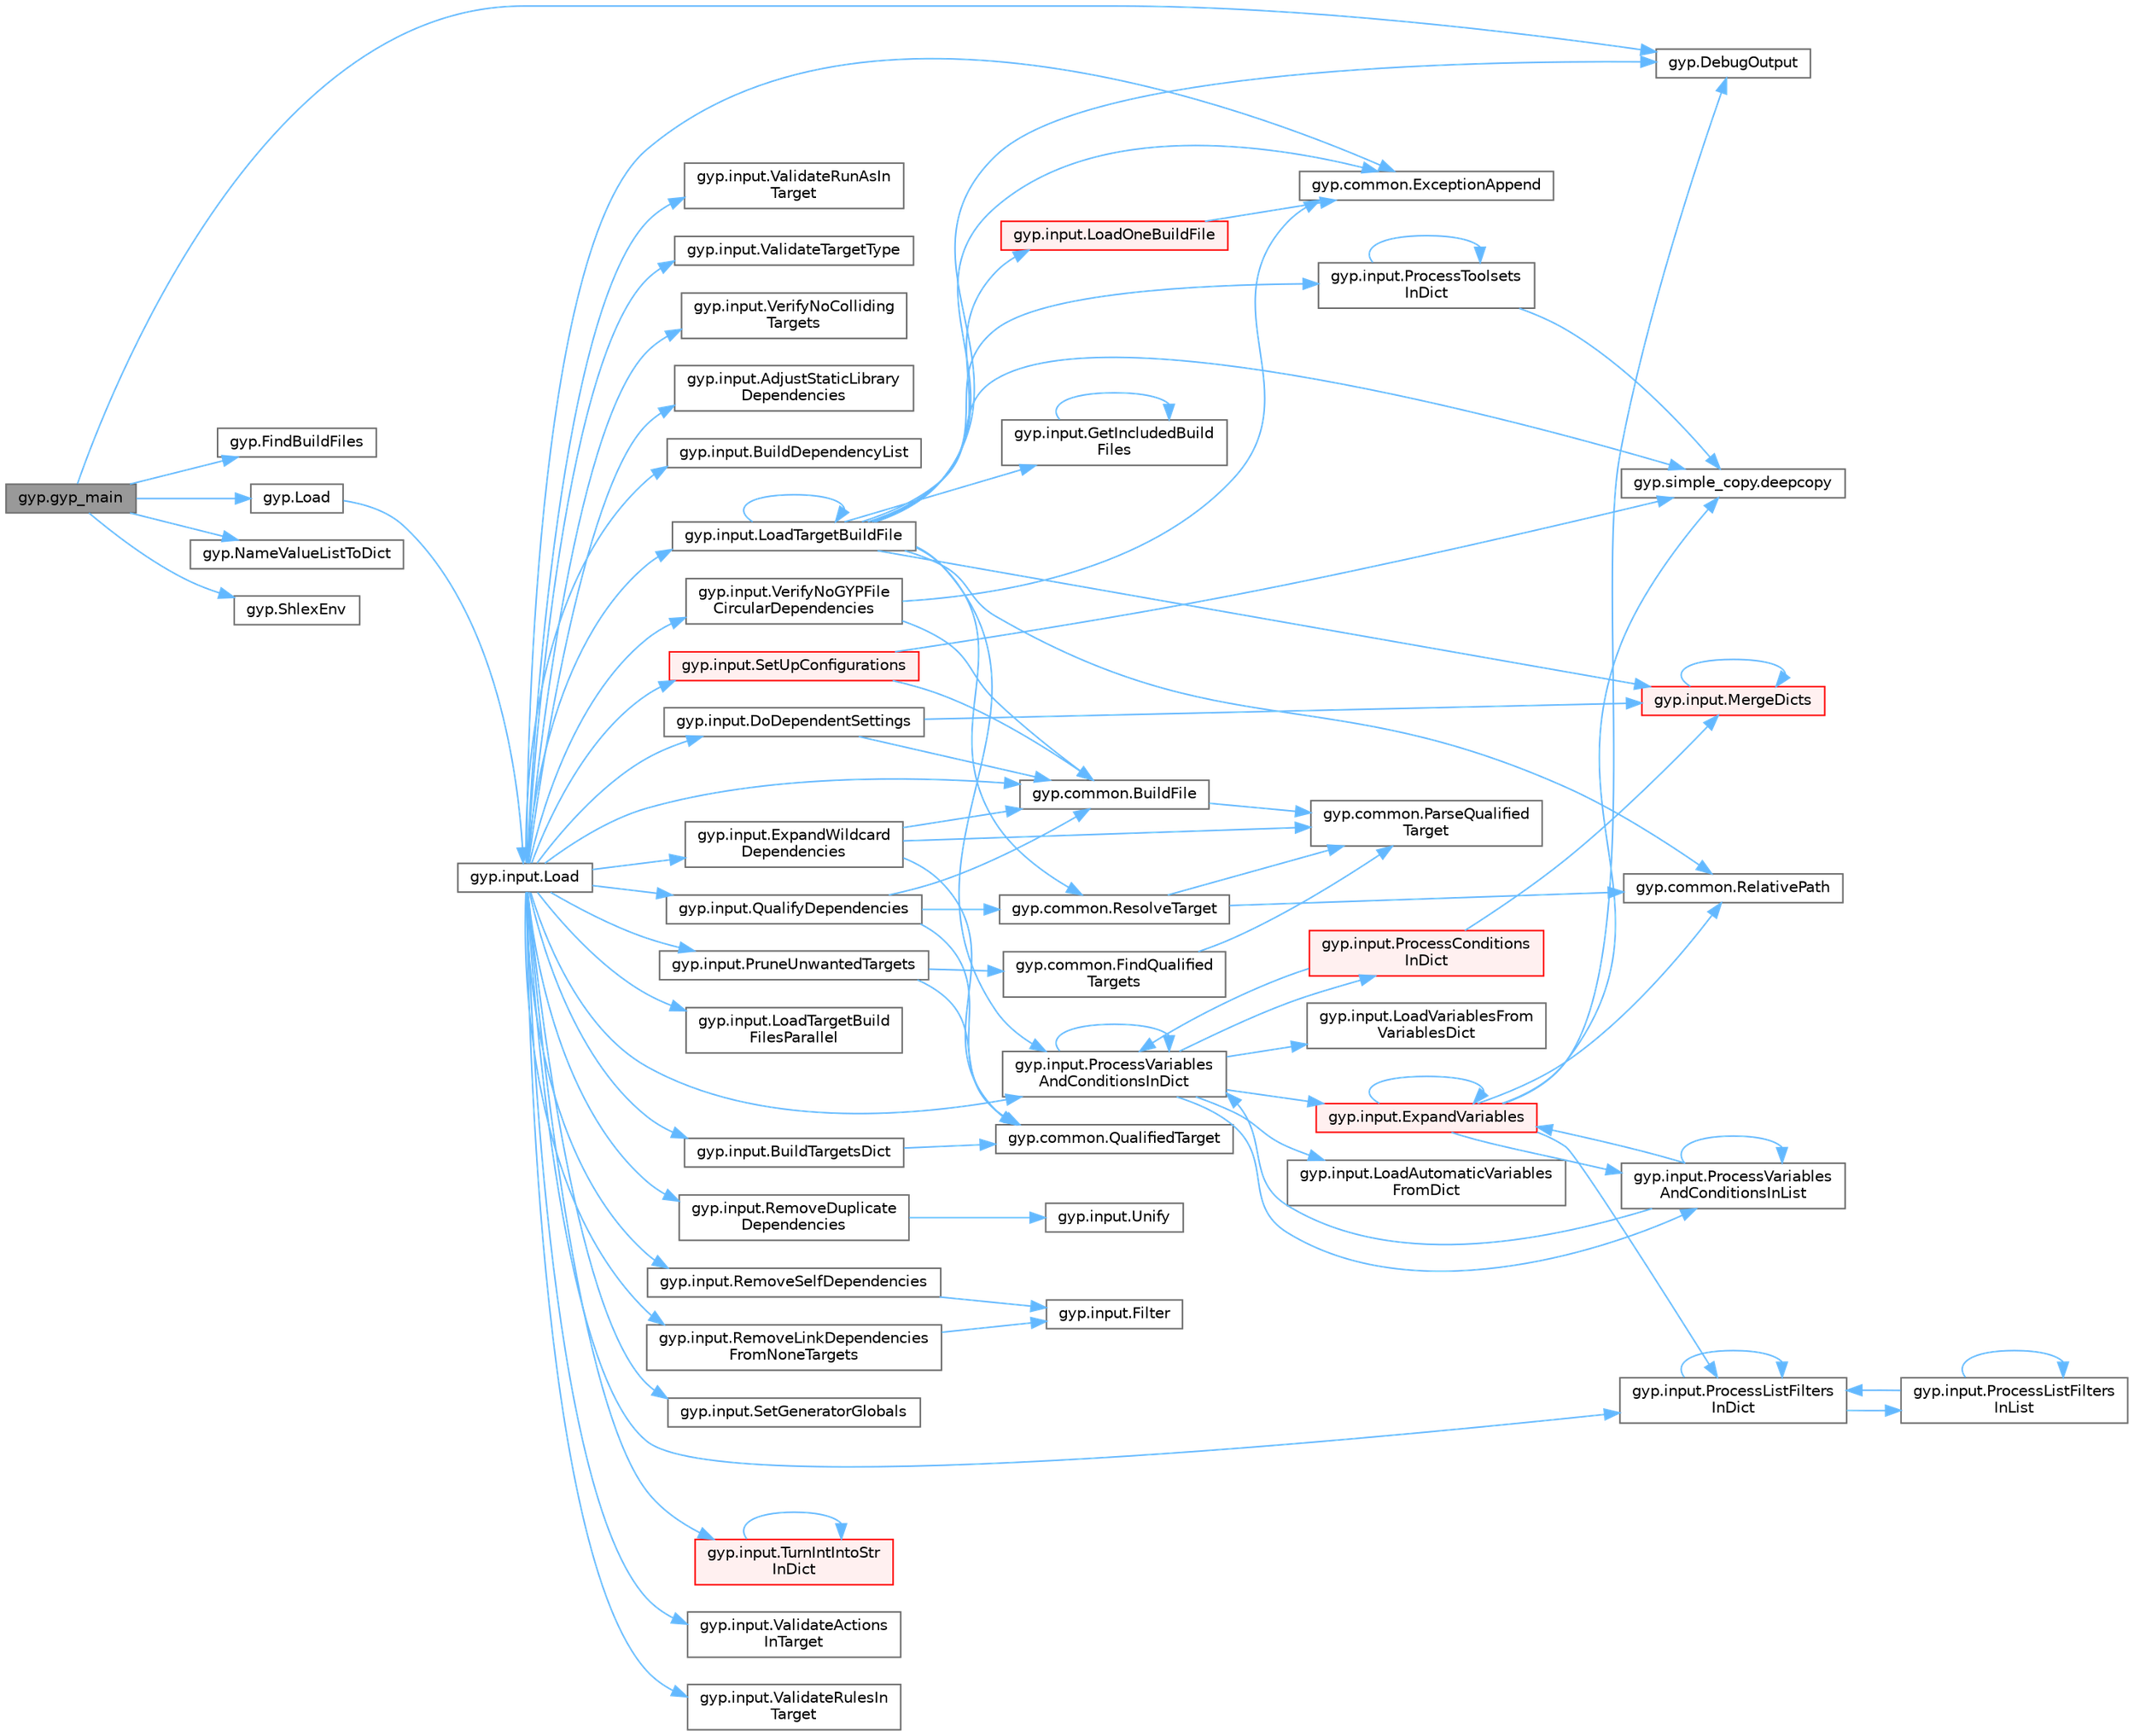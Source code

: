 digraph "gyp.gyp_main"
{
 // LATEX_PDF_SIZE
  bgcolor="transparent";
  edge [fontname=Helvetica,fontsize=10,labelfontname=Helvetica,labelfontsize=10];
  node [fontname=Helvetica,fontsize=10,shape=box,height=0.2,width=0.4];
  rankdir="LR";
  Node1 [id="Node000001",label="gyp.gyp_main",height=0.2,width=0.4,color="gray40", fillcolor="grey60", style="filled", fontcolor="black",tooltip=" "];
  Node1 -> Node2 [id="edge1_Node000001_Node000002",color="steelblue1",style="solid",tooltip=" "];
  Node2 [id="Node000002",label="gyp.DebugOutput",height=0.2,width=0.4,color="grey40", fillcolor="white", style="filled",URL="$namespacegyp.html#a92df811c956a9b18a53c898b5081f1ed",tooltip=" "];
  Node1 -> Node3 [id="edge2_Node000001_Node000003",color="steelblue1",style="solid",tooltip=" "];
  Node3 [id="Node000003",label="gyp.FindBuildFiles",height=0.2,width=0.4,color="grey40", fillcolor="white", style="filled",URL="$namespacegyp.html#a274528c08bff928d1c6750065601b92b",tooltip=" "];
  Node1 -> Node4 [id="edge3_Node000001_Node000004",color="steelblue1",style="solid",tooltip=" "];
  Node4 [id="Node000004",label="gyp.Load",height=0.2,width=0.4,color="grey40", fillcolor="white", style="filled",URL="$namespacegyp.html#a0bc64fed18f77300277d691e72844798",tooltip=" "];
  Node4 -> Node5 [id="edge4_Node000004_Node000005",color="steelblue1",style="solid",tooltip=" "];
  Node5 [id="Node000005",label="gyp.input.Load",height=0.2,width=0.4,color="grey40", fillcolor="white", style="filled",URL="$namespacegyp_1_1input.html#ad90e79d4281c183f60968ae564a1a8b7",tooltip=" "];
  Node5 -> Node6 [id="edge5_Node000005_Node000006",color="steelblue1",style="solid",tooltip=" "];
  Node6 [id="Node000006",label="gyp.input.AdjustStaticLibrary\lDependencies",height=0.2,width=0.4,color="grey40", fillcolor="white", style="filled",URL="$namespacegyp_1_1input.html#a19d59d93bc564e31e37202c05c83cdd9",tooltip=" "];
  Node5 -> Node7 [id="edge6_Node000005_Node000007",color="steelblue1",style="solid",tooltip=" "];
  Node7 [id="Node000007",label="gyp.input.BuildDependencyList",height=0.2,width=0.4,color="grey40", fillcolor="white", style="filled",URL="$namespacegyp_1_1input.html#ad83fb845f35095b4963a23fc4fd68d70",tooltip=" "];
  Node5 -> Node8 [id="edge7_Node000005_Node000008",color="steelblue1",style="solid",tooltip=" "];
  Node8 [id="Node000008",label="gyp.common.BuildFile",height=0.2,width=0.4,color="grey40", fillcolor="white", style="filled",URL="$namespacegyp_1_1common.html#a07c15710a1e349c4f75efb69406be2f1",tooltip=" "];
  Node8 -> Node9 [id="edge8_Node000008_Node000009",color="steelblue1",style="solid",tooltip=" "];
  Node9 [id="Node000009",label="gyp.common.ParseQualified\lTarget",height=0.2,width=0.4,color="grey40", fillcolor="white", style="filled",URL="$namespacegyp_1_1common.html#a51180f038e57ff79c30f6231d1d7958f",tooltip=" "];
  Node5 -> Node10 [id="edge9_Node000005_Node000010",color="steelblue1",style="solid",tooltip=" "];
  Node10 [id="Node000010",label="gyp.input.BuildTargetsDict",height=0.2,width=0.4,color="grey40", fillcolor="white", style="filled",URL="$namespacegyp_1_1input.html#a5a89f6bc512f82d407517a408110d138",tooltip=" "];
  Node10 -> Node11 [id="edge10_Node000010_Node000011",color="steelblue1",style="solid",tooltip=" "];
  Node11 [id="Node000011",label="gyp.common.QualifiedTarget",height=0.2,width=0.4,color="grey40", fillcolor="white", style="filled",URL="$namespacegyp_1_1common.html#a24688c0cf90537af3efa42115befe64b",tooltip=" "];
  Node5 -> Node12 [id="edge11_Node000005_Node000012",color="steelblue1",style="solid",tooltip=" "];
  Node12 [id="Node000012",label="gyp.input.DoDependentSettings",height=0.2,width=0.4,color="grey40", fillcolor="white", style="filled",URL="$namespacegyp_1_1input.html#a531a70d9af9b58523bd2c9c5597689ed",tooltip=" "];
  Node12 -> Node8 [id="edge12_Node000012_Node000008",color="steelblue1",style="solid",tooltip=" "];
  Node12 -> Node13 [id="edge13_Node000012_Node000013",color="steelblue1",style="solid",tooltip=" "];
  Node13 [id="Node000013",label="gyp.input.MergeDicts",height=0.2,width=0.4,color="red", fillcolor="#FFF0F0", style="filled",URL="$namespacegyp_1_1input.html#a6bfd0551004401096665308f59ddf5b8",tooltip=" "];
  Node13 -> Node13 [id="edge14_Node000013_Node000013",color="steelblue1",style="solid",tooltip=" "];
  Node5 -> Node18 [id="edge15_Node000005_Node000018",color="steelblue1",style="solid",tooltip=" "];
  Node18 [id="Node000018",label="gyp.common.ExceptionAppend",height=0.2,width=0.4,color="grey40", fillcolor="white", style="filled",URL="$namespacegyp_1_1common.html#ae6fb1d829b57935daeda1b046ca11ccc",tooltip=" "];
  Node5 -> Node19 [id="edge16_Node000005_Node000019",color="steelblue1",style="solid",tooltip=" "];
  Node19 [id="Node000019",label="gyp.input.ExpandWildcard\lDependencies",height=0.2,width=0.4,color="grey40", fillcolor="white", style="filled",URL="$namespacegyp_1_1input.html#a3f362ea0d06ec67664512379bd83080f",tooltip=" "];
  Node19 -> Node8 [id="edge17_Node000019_Node000008",color="steelblue1",style="solid",tooltip=" "];
  Node19 -> Node9 [id="edge18_Node000019_Node000009",color="steelblue1",style="solid",tooltip=" "];
  Node19 -> Node11 [id="edge19_Node000019_Node000011",color="steelblue1",style="solid",tooltip=" "];
  Node5 -> Node20 [id="edge20_Node000005_Node000020",color="steelblue1",style="solid",tooltip=" "];
  Node20 [id="Node000020",label="gyp.input.LoadTargetBuildFile",height=0.2,width=0.4,color="grey40", fillcolor="white", style="filled",URL="$namespacegyp_1_1input.html#a38b92f970d0c3fd3dc46270551165908",tooltip=" "];
  Node20 -> Node2 [id="edge21_Node000020_Node000002",color="steelblue1",style="solid",tooltip=" "];
  Node20 -> Node21 [id="edge22_Node000020_Node000021",color="steelblue1",style="solid",tooltip=" "];
  Node21 [id="Node000021",label="gyp.simple_copy.deepcopy",height=0.2,width=0.4,color="grey40", fillcolor="white", style="filled",URL="$namespacegyp_1_1simple__copy.html#a3a653abcf47a8146bca8e79c1e024ac8",tooltip=" "];
  Node20 -> Node18 [id="edge23_Node000020_Node000018",color="steelblue1",style="solid",tooltip=" "];
  Node20 -> Node22 [id="edge24_Node000020_Node000022",color="steelblue1",style="solid",tooltip=" "];
  Node22 [id="Node000022",label="gyp.input.GetIncludedBuild\lFiles",height=0.2,width=0.4,color="grey40", fillcolor="white", style="filled",URL="$namespacegyp_1_1input.html#a1353995acda55a608fe4e8b95c2ff2b5",tooltip=" "];
  Node22 -> Node22 [id="edge25_Node000022_Node000022",color="steelblue1",style="solid",tooltip=" "];
  Node20 -> Node23 [id="edge26_Node000020_Node000023",color="steelblue1",style="solid",tooltip=" "];
  Node23 [id="Node000023",label="gyp.input.LoadOneBuildFile",height=0.2,width=0.4,color="red", fillcolor="#FFF0F0", style="filled",URL="$namespacegyp_1_1input.html#ab16a9d5aeacfaccf537a0080d9979049",tooltip=" "];
  Node23 -> Node18 [id="edge27_Node000023_Node000018",color="steelblue1",style="solid",tooltip=" "];
  Node20 -> Node20 [id="edge28_Node000020_Node000020",color="steelblue1",style="solid",tooltip=" "];
  Node20 -> Node13 [id="edge29_Node000020_Node000013",color="steelblue1",style="solid",tooltip=" "];
  Node20 -> Node28 [id="edge30_Node000020_Node000028",color="steelblue1",style="solid",tooltip=" "];
  Node28 [id="Node000028",label="gyp.input.ProcessToolsets\lInDict",height=0.2,width=0.4,color="grey40", fillcolor="white", style="filled",URL="$namespacegyp_1_1input.html#a3b2e5b4ccc3bd60e17f8e4a6168f1abd",tooltip=" "];
  Node28 -> Node21 [id="edge31_Node000028_Node000021",color="steelblue1",style="solid",tooltip=" "];
  Node28 -> Node28 [id="edge32_Node000028_Node000028",color="steelblue1",style="solid",tooltip=" "];
  Node20 -> Node29 [id="edge33_Node000020_Node000029",color="steelblue1",style="solid",tooltip=" "];
  Node29 [id="Node000029",label="gyp.input.ProcessVariables\lAndConditionsInDict",height=0.2,width=0.4,color="grey40", fillcolor="white", style="filled",URL="$namespacegyp_1_1input.html#a320a7bb6191244f384cafe414b535bce",tooltip=" "];
  Node29 -> Node30 [id="edge34_Node000029_Node000030",color="steelblue1",style="solid",tooltip=" "];
  Node30 [id="Node000030",label="gyp.input.ExpandVariables",height=0.2,width=0.4,color="red", fillcolor="#FFF0F0", style="filled",URL="$namespacegyp_1_1input.html#a5a76133b36dc35144a6a0aa73c3eb6b1",tooltip=" "];
  Node30 -> Node2 [id="edge35_Node000030_Node000002",color="steelblue1",style="solid",tooltip=" "];
  Node30 -> Node21 [id="edge36_Node000030_Node000021",color="steelblue1",style="solid",tooltip=" "];
  Node30 -> Node30 [id="edge37_Node000030_Node000030",color="steelblue1",style="solid",tooltip=" "];
  Node30 -> Node37 [id="edge38_Node000030_Node000037",color="steelblue1",style="solid",tooltip=" "];
  Node37 [id="Node000037",label="gyp.input.ProcessListFilters\lInDict",height=0.2,width=0.4,color="grey40", fillcolor="white", style="filled",URL="$namespacegyp_1_1input.html#a469834203ff85e9aef0918638ee2ce13",tooltip=" "];
  Node37 -> Node37 [id="edge39_Node000037_Node000037",color="steelblue1",style="solid",tooltip=" "];
  Node37 -> Node38 [id="edge40_Node000037_Node000038",color="steelblue1",style="solid",tooltip=" "];
  Node38 [id="Node000038",label="gyp.input.ProcessListFilters\lInList",height=0.2,width=0.4,color="grey40", fillcolor="white", style="filled",URL="$namespacegyp_1_1input.html#a27111db2b2c973fc20b99e5df05f790c",tooltip=" "];
  Node38 -> Node37 [id="edge41_Node000038_Node000037",color="steelblue1",style="solid",tooltip=" "];
  Node38 -> Node38 [id="edge42_Node000038_Node000038",color="steelblue1",style="solid",tooltip=" "];
  Node30 -> Node39 [id="edge43_Node000030_Node000039",color="steelblue1",style="solid",tooltip=" "];
  Node39 [id="Node000039",label="gyp.input.ProcessVariables\lAndConditionsInList",height=0.2,width=0.4,color="grey40", fillcolor="white", style="filled",URL="$namespacegyp_1_1input.html#a87eefb82a85e2ad2143a865f42458f50",tooltip=" "];
  Node39 -> Node30 [id="edge44_Node000039_Node000030",color="steelblue1",style="solid",tooltip=" "];
  Node39 -> Node29 [id="edge45_Node000039_Node000029",color="steelblue1",style="solid",tooltip=" "];
  Node39 -> Node39 [id="edge46_Node000039_Node000039",color="steelblue1",style="solid",tooltip=" "];
  Node30 -> Node16 [id="edge47_Node000030_Node000016",color="steelblue1",style="solid",tooltip=" "];
  Node16 [id="Node000016",label="gyp.common.RelativePath",height=0.2,width=0.4,color="grey40", fillcolor="white", style="filled",URL="$namespacegyp_1_1common.html#a8533ebdd9774c22ee7f7450c54239796",tooltip=" "];
  Node29 -> Node42 [id="edge48_Node000029_Node000042",color="steelblue1",style="solid",tooltip=" "];
  Node42 [id="Node000042",label="gyp.input.LoadAutomaticVariables\lFromDict",height=0.2,width=0.4,color="grey40", fillcolor="white", style="filled",URL="$namespacegyp_1_1input.html#aa405b0fde1edea8931dbe53d6c57fd8b",tooltip=" "];
  Node29 -> Node43 [id="edge49_Node000029_Node000043",color="steelblue1",style="solid",tooltip=" "];
  Node43 [id="Node000043",label="gyp.input.LoadVariablesFrom\lVariablesDict",height=0.2,width=0.4,color="grey40", fillcolor="white", style="filled",URL="$namespacegyp_1_1input.html#a4a5a6d38ec3d3a1fde50604e53eed850",tooltip=" "];
  Node29 -> Node44 [id="edge50_Node000029_Node000044",color="steelblue1",style="solid",tooltip=" "];
  Node44 [id="Node000044",label="gyp.input.ProcessConditions\lInDict",height=0.2,width=0.4,color="red", fillcolor="#FFF0F0", style="filled",URL="$namespacegyp_1_1input.html#ae8e415a4784b37bae55b0d6660d956ee",tooltip=" "];
  Node44 -> Node13 [id="edge51_Node000044_Node000013",color="steelblue1",style="solid",tooltip=" "];
  Node44 -> Node29 [id="edge52_Node000044_Node000029",color="steelblue1",style="solid",tooltip=" "];
  Node29 -> Node29 [id="edge53_Node000029_Node000029",color="steelblue1",style="solid",tooltip=" "];
  Node29 -> Node39 [id="edge54_Node000029_Node000039",color="steelblue1",style="solid",tooltip=" "];
  Node20 -> Node16 [id="edge55_Node000020_Node000016",color="steelblue1",style="solid",tooltip=" "];
  Node20 -> Node47 [id="edge56_Node000020_Node000047",color="steelblue1",style="solid",tooltip=" "];
  Node47 [id="Node000047",label="gyp.common.ResolveTarget",height=0.2,width=0.4,color="grey40", fillcolor="white", style="filled",URL="$namespacegyp_1_1common.html#ad4fc9c35869c8abe1a3a0dc5e42c5263",tooltip=" "];
  Node47 -> Node9 [id="edge57_Node000047_Node000009",color="steelblue1",style="solid",tooltip=" "];
  Node47 -> Node16 [id="edge58_Node000047_Node000016",color="steelblue1",style="solid",tooltip=" "];
  Node5 -> Node48 [id="edge59_Node000005_Node000048",color="steelblue1",style="solid",tooltip=" "];
  Node48 [id="Node000048",label="gyp.input.LoadTargetBuild\lFilesParallel",height=0.2,width=0.4,color="grey40", fillcolor="white", style="filled",URL="$namespacegyp_1_1input.html#aba8295450e4ec4ea87286ad1d9df2505",tooltip=" "];
  Node5 -> Node37 [id="edge60_Node000005_Node000037",color="steelblue1",style="solid",tooltip=" "];
  Node5 -> Node29 [id="edge61_Node000005_Node000029",color="steelblue1",style="solid",tooltip=" "];
  Node5 -> Node49 [id="edge62_Node000005_Node000049",color="steelblue1",style="solid",tooltip=" "];
  Node49 [id="Node000049",label="gyp.input.PruneUnwantedTargets",height=0.2,width=0.4,color="grey40", fillcolor="white", style="filled",URL="$namespacegyp_1_1input.html#a7c021a003a29eeecfa1eede51ab5424f",tooltip=" "];
  Node49 -> Node50 [id="edge63_Node000049_Node000050",color="steelblue1",style="solid",tooltip=" "];
  Node50 [id="Node000050",label="gyp.common.FindQualified\lTargets",height=0.2,width=0.4,color="grey40", fillcolor="white", style="filled",URL="$namespacegyp_1_1common.html#a6cf89010e0d5468d04c1f7f7fb42ead4",tooltip=" "];
  Node50 -> Node9 [id="edge64_Node000050_Node000009",color="steelblue1",style="solid",tooltip=" "];
  Node49 -> Node11 [id="edge65_Node000049_Node000011",color="steelblue1",style="solid",tooltip=" "];
  Node5 -> Node51 [id="edge66_Node000005_Node000051",color="steelblue1",style="solid",tooltip=" "];
  Node51 [id="Node000051",label="gyp.input.QualifyDependencies",height=0.2,width=0.4,color="grey40", fillcolor="white", style="filled",URL="$namespacegyp_1_1input.html#acfaca16c813b04b527cda45e51f15b36",tooltip=" "];
  Node51 -> Node8 [id="edge67_Node000051_Node000008",color="steelblue1",style="solid",tooltip=" "];
  Node51 -> Node11 [id="edge68_Node000051_Node000011",color="steelblue1",style="solid",tooltip=" "];
  Node51 -> Node47 [id="edge69_Node000051_Node000047",color="steelblue1",style="solid",tooltip=" "];
  Node5 -> Node52 [id="edge70_Node000005_Node000052",color="steelblue1",style="solid",tooltip=" "];
  Node52 [id="Node000052",label="gyp.input.RemoveDuplicate\lDependencies",height=0.2,width=0.4,color="grey40", fillcolor="white", style="filled",URL="$namespacegyp_1_1input.html#a9fe2eafbf4dcef92a9c5eb19377c3e41",tooltip=" "];
  Node52 -> Node53 [id="edge71_Node000052_Node000053",color="steelblue1",style="solid",tooltip=" "];
  Node53 [id="Node000053",label="gyp.input.Unify",height=0.2,width=0.4,color="grey40", fillcolor="white", style="filled",URL="$namespacegyp_1_1input.html#a77bf65439462ba460c1b50a61fc43f90",tooltip=" "];
  Node5 -> Node54 [id="edge72_Node000005_Node000054",color="steelblue1",style="solid",tooltip=" "];
  Node54 [id="Node000054",label="gyp.input.RemoveLinkDependencies\lFromNoneTargets",height=0.2,width=0.4,color="grey40", fillcolor="white", style="filled",URL="$namespacegyp_1_1input.html#aff226b53ee11cd99e5d2cc6e472a85d8",tooltip=" "];
  Node54 -> Node55 [id="edge73_Node000054_Node000055",color="steelblue1",style="solid",tooltip=" "];
  Node55 [id="Node000055",label="gyp.input.Filter",height=0.2,width=0.4,color="grey40", fillcolor="white", style="filled",URL="$namespacegyp_1_1input.html#a86a030899a0975ec706aa2f462327a81",tooltip=" "];
  Node5 -> Node56 [id="edge74_Node000005_Node000056",color="steelblue1",style="solid",tooltip=" "];
  Node56 [id="Node000056",label="gyp.input.RemoveSelfDependencies",height=0.2,width=0.4,color="grey40", fillcolor="white", style="filled",URL="$namespacegyp_1_1input.html#a36442c00e5d3c217f015dc7caa823c3f",tooltip=" "];
  Node56 -> Node55 [id="edge75_Node000056_Node000055",color="steelblue1",style="solid",tooltip=" "];
  Node5 -> Node57 [id="edge76_Node000005_Node000057",color="steelblue1",style="solid",tooltip=" "];
  Node57 [id="Node000057",label="gyp.input.SetGeneratorGlobals",height=0.2,width=0.4,color="grey40", fillcolor="white", style="filled",URL="$namespacegyp_1_1input.html#a3a03570eaa3bcbd084e1cc28a2abc607",tooltip=" "];
  Node5 -> Node58 [id="edge77_Node000005_Node000058",color="steelblue1",style="solid",tooltip=" "];
  Node58 [id="Node000058",label="gyp.input.SetUpConfigurations",height=0.2,width=0.4,color="red", fillcolor="#FFF0F0", style="filled",URL="$namespacegyp_1_1input.html#ac56bb339d015a805746fc4d54d0444a8",tooltip=" "];
  Node58 -> Node8 [id="edge78_Node000058_Node000008",color="steelblue1",style="solid",tooltip=" "];
  Node58 -> Node21 [id="edge79_Node000058_Node000021",color="steelblue1",style="solid",tooltip=" "];
  Node5 -> Node60 [id="edge80_Node000005_Node000060",color="steelblue1",style="solid",tooltip=" "];
  Node60 [id="Node000060",label="gyp.input.TurnIntIntoStr\lInDict",height=0.2,width=0.4,color="red", fillcolor="#FFF0F0", style="filled",URL="$namespacegyp_1_1input.html#a83cd9e461887b0d77a850b944db2b303",tooltip=" "];
  Node60 -> Node60 [id="edge81_Node000060_Node000060",color="steelblue1",style="solid",tooltip=" "];
  Node5 -> Node62 [id="edge82_Node000005_Node000062",color="steelblue1",style="solid",tooltip=" "];
  Node62 [id="Node000062",label="gyp.input.ValidateActions\lInTarget",height=0.2,width=0.4,color="grey40", fillcolor="white", style="filled",URL="$namespacegyp_1_1input.html#a86727fc956cae394ede982ef711f182c",tooltip=" "];
  Node5 -> Node63 [id="edge83_Node000005_Node000063",color="steelblue1",style="solid",tooltip=" "];
  Node63 [id="Node000063",label="gyp.input.ValidateRulesIn\lTarget",height=0.2,width=0.4,color="grey40", fillcolor="white", style="filled",URL="$namespacegyp_1_1input.html#a4ee539341f04db4207efef4fdabd4fe7",tooltip=" "];
  Node5 -> Node64 [id="edge84_Node000005_Node000064",color="steelblue1",style="solid",tooltip=" "];
  Node64 [id="Node000064",label="gyp.input.ValidateRunAsIn\lTarget",height=0.2,width=0.4,color="grey40", fillcolor="white", style="filled",URL="$namespacegyp_1_1input.html#ac102f1134ae34a370bef963862131e9c",tooltip=" "];
  Node5 -> Node65 [id="edge85_Node000005_Node000065",color="steelblue1",style="solid",tooltip=" "];
  Node65 [id="Node000065",label="gyp.input.ValidateTargetType",height=0.2,width=0.4,color="grey40", fillcolor="white", style="filled",URL="$namespacegyp_1_1input.html#a257255ca0c3b2ddb9561372f4cb05af4",tooltip=" "];
  Node5 -> Node66 [id="edge86_Node000005_Node000066",color="steelblue1",style="solid",tooltip=" "];
  Node66 [id="Node000066",label="gyp.input.VerifyNoColliding\lTargets",height=0.2,width=0.4,color="grey40", fillcolor="white", style="filled",URL="$namespacegyp_1_1input.html#ad6f4e83d98041e66ce7cae126277c6e7",tooltip=" "];
  Node5 -> Node67 [id="edge87_Node000005_Node000067",color="steelblue1",style="solid",tooltip=" "];
  Node67 [id="Node000067",label="gyp.input.VerifyNoGYPFile\lCircularDependencies",height=0.2,width=0.4,color="grey40", fillcolor="white", style="filled",URL="$namespacegyp_1_1input.html#a235ca84070b9c13a9769d563e9a71e62",tooltip=" "];
  Node67 -> Node8 [id="edge88_Node000067_Node000008",color="steelblue1",style="solid",tooltip=" "];
  Node67 -> Node18 [id="edge89_Node000067_Node000018",color="steelblue1",style="solid",tooltip=" "];
  Node1 -> Node68 [id="edge90_Node000001_Node000068",color="steelblue1",style="solid",tooltip=" "];
  Node68 [id="Node000068",label="gyp.NameValueListToDict",height=0.2,width=0.4,color="grey40", fillcolor="white", style="filled",URL="$namespacegyp.html#a69a776d13c304ca8f95afe2c0ddcfb92",tooltip=" "];
  Node1 -> Node69 [id="edge91_Node000001_Node000069",color="steelblue1",style="solid",tooltip=" "];
  Node69 [id="Node000069",label="gyp.ShlexEnv",height=0.2,width=0.4,color="grey40", fillcolor="white", style="filled",URL="$namespacegyp.html#a3eb32661788979e5e6c8361241d8f43d",tooltip=" "];
}
